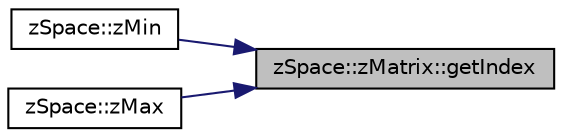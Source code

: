 digraph "zSpace::zMatrix::getIndex"
{
 // LATEX_PDF_SIZE
  edge [fontname="Helvetica",fontsize="10",labelfontname="Helvetica",labelfontsize="10"];
  node [fontname="Helvetica",fontsize="10",shape=record];
  rankdir="RL";
  Node29 [label="zSpace::zMatrix::getIndex",height=0.2,width=0.4,color="black", fillcolor="grey75", style="filled", fontcolor="black",tooltip="This method gets the index in the matrix value container given the row and column indicies."];
  Node29 -> Node30 [dir="back",color="midnightblue",fontsize="10",style="solid",fontname="Helvetica"];
  Node30 [label="zSpace::zMin",height=0.2,width=0.4,color="black", fillcolor="white", style="filled",URL="$group__z_vector_matrix_utilities.html#ga084a73dcf7a659ab8fdbeda0ba1b6718",tooltip="This method returns the minimum value of the input matirix."];
  Node29 -> Node31 [dir="back",color="midnightblue",fontsize="10",style="solid",fontname="Helvetica"];
  Node31 [label="zSpace::zMax",height=0.2,width=0.4,color="black", fillcolor="white", style="filled",URL="$group__z_vector_matrix_utilities.html#ga0e3d217499690d624173dbef86c99d0f",tooltip="This method returns the maximum value of the input container of zVectors."];
}
